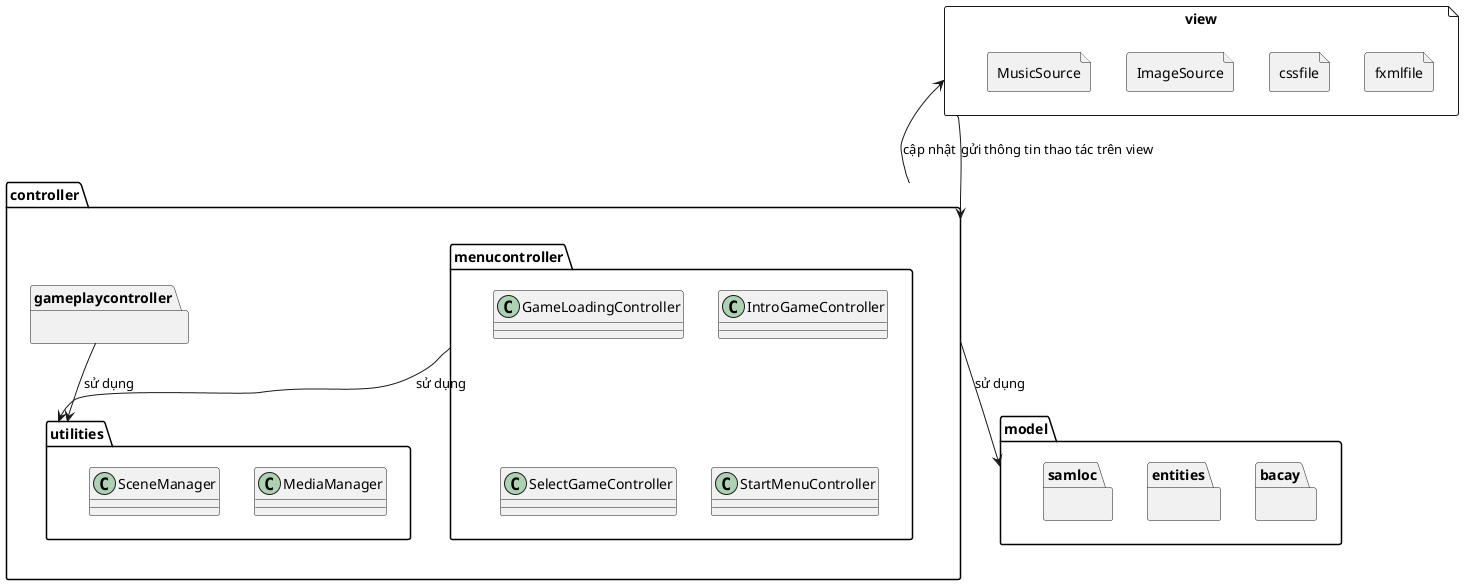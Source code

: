 @startuml
allowmixing

package "model" {
    package bacay {

    }
    package entities {

    }
    package samloc {

    }
}

package "controller" {
    package "gameplaycontroller" {

    }

    package "menucontroller" {
        class GameLoadingController
        class IntroGameController
        class SelectGameController
        class StartMenuController
    }

    package "utilities" {
        class MediaManager
        class SceneManager
    }
}

file "view" {
    file "fxmlfile"{
    }
    file "cssfile"{
    }
    file "ImageSource"{
    }
    file "MusicSource"{
    }
}
' Quan hệ giữa các thành phần
"controller" --> "model" : "sử dụng"
"menucontroller" --> "utilities" : "sử dụng"
"gameplaycontroller" --> "utilities" : "sử dụng"
"view" <--"controller" : "cập nhật"
"view" -->"controller" : "gửi thông tin thao tác trên view"



@enduml
